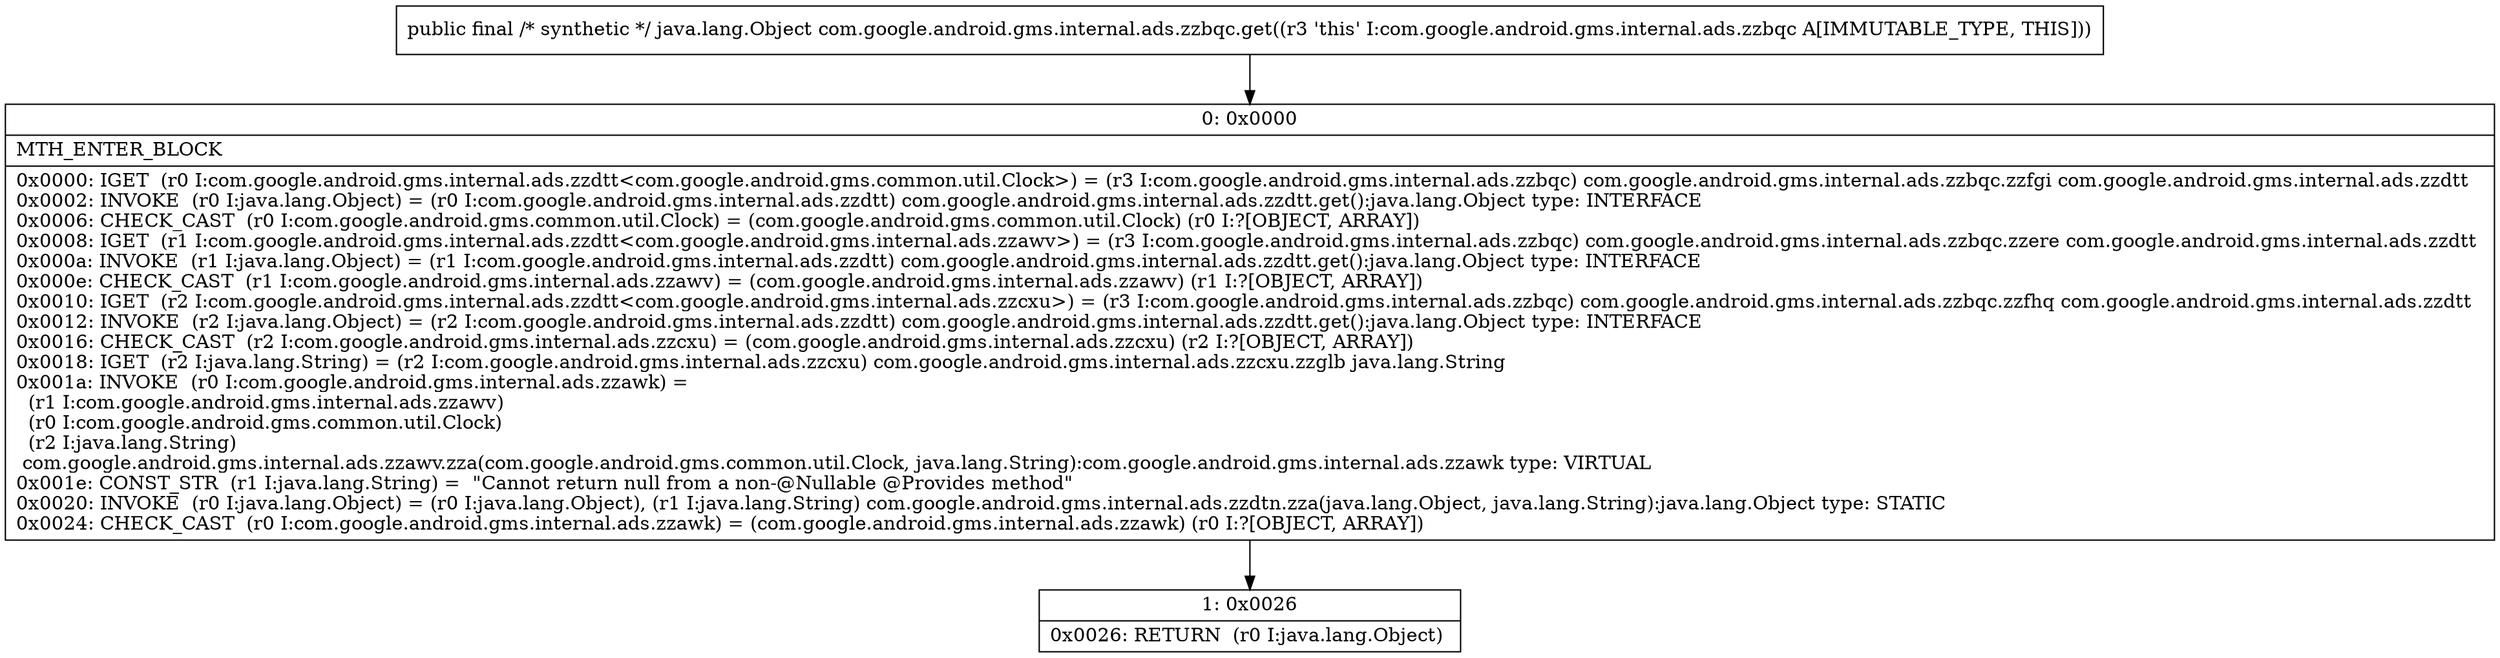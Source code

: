 digraph "CFG forcom.google.android.gms.internal.ads.zzbqc.get()Ljava\/lang\/Object;" {
Node_0 [shape=record,label="{0\:\ 0x0000|MTH_ENTER_BLOCK\l|0x0000: IGET  (r0 I:com.google.android.gms.internal.ads.zzdtt\<com.google.android.gms.common.util.Clock\>) = (r3 I:com.google.android.gms.internal.ads.zzbqc) com.google.android.gms.internal.ads.zzbqc.zzfgi com.google.android.gms.internal.ads.zzdtt \l0x0002: INVOKE  (r0 I:java.lang.Object) = (r0 I:com.google.android.gms.internal.ads.zzdtt) com.google.android.gms.internal.ads.zzdtt.get():java.lang.Object type: INTERFACE \l0x0006: CHECK_CAST  (r0 I:com.google.android.gms.common.util.Clock) = (com.google.android.gms.common.util.Clock) (r0 I:?[OBJECT, ARRAY]) \l0x0008: IGET  (r1 I:com.google.android.gms.internal.ads.zzdtt\<com.google.android.gms.internal.ads.zzawv\>) = (r3 I:com.google.android.gms.internal.ads.zzbqc) com.google.android.gms.internal.ads.zzbqc.zzere com.google.android.gms.internal.ads.zzdtt \l0x000a: INVOKE  (r1 I:java.lang.Object) = (r1 I:com.google.android.gms.internal.ads.zzdtt) com.google.android.gms.internal.ads.zzdtt.get():java.lang.Object type: INTERFACE \l0x000e: CHECK_CAST  (r1 I:com.google.android.gms.internal.ads.zzawv) = (com.google.android.gms.internal.ads.zzawv) (r1 I:?[OBJECT, ARRAY]) \l0x0010: IGET  (r2 I:com.google.android.gms.internal.ads.zzdtt\<com.google.android.gms.internal.ads.zzcxu\>) = (r3 I:com.google.android.gms.internal.ads.zzbqc) com.google.android.gms.internal.ads.zzbqc.zzfhq com.google.android.gms.internal.ads.zzdtt \l0x0012: INVOKE  (r2 I:java.lang.Object) = (r2 I:com.google.android.gms.internal.ads.zzdtt) com.google.android.gms.internal.ads.zzdtt.get():java.lang.Object type: INTERFACE \l0x0016: CHECK_CAST  (r2 I:com.google.android.gms.internal.ads.zzcxu) = (com.google.android.gms.internal.ads.zzcxu) (r2 I:?[OBJECT, ARRAY]) \l0x0018: IGET  (r2 I:java.lang.String) = (r2 I:com.google.android.gms.internal.ads.zzcxu) com.google.android.gms.internal.ads.zzcxu.zzglb java.lang.String \l0x001a: INVOKE  (r0 I:com.google.android.gms.internal.ads.zzawk) = \l  (r1 I:com.google.android.gms.internal.ads.zzawv)\l  (r0 I:com.google.android.gms.common.util.Clock)\l  (r2 I:java.lang.String)\l com.google.android.gms.internal.ads.zzawv.zza(com.google.android.gms.common.util.Clock, java.lang.String):com.google.android.gms.internal.ads.zzawk type: VIRTUAL \l0x001e: CONST_STR  (r1 I:java.lang.String) =  \"Cannot return null from a non\-@Nullable @Provides method\" \l0x0020: INVOKE  (r0 I:java.lang.Object) = (r0 I:java.lang.Object), (r1 I:java.lang.String) com.google.android.gms.internal.ads.zzdtn.zza(java.lang.Object, java.lang.String):java.lang.Object type: STATIC \l0x0024: CHECK_CAST  (r0 I:com.google.android.gms.internal.ads.zzawk) = (com.google.android.gms.internal.ads.zzawk) (r0 I:?[OBJECT, ARRAY]) \l}"];
Node_1 [shape=record,label="{1\:\ 0x0026|0x0026: RETURN  (r0 I:java.lang.Object) \l}"];
MethodNode[shape=record,label="{public final \/* synthetic *\/ java.lang.Object com.google.android.gms.internal.ads.zzbqc.get((r3 'this' I:com.google.android.gms.internal.ads.zzbqc A[IMMUTABLE_TYPE, THIS])) }"];
MethodNode -> Node_0;
Node_0 -> Node_1;
}

